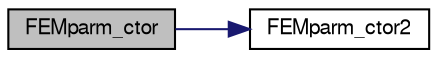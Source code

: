 digraph "FEMparm_ctor"
{
  edge [fontname="FreeSans",fontsize="10",labelfontname="FreeSans",labelfontsize="10"];
  node [fontname="FreeSans",fontsize="10",shape=record];
  rankdir="LR";
  Node1 [label="FEMparm_ctor",height=0.2,width=0.4,color="black", fillcolor="grey75", style="filled" fontcolor="black"];
  Node1 -> Node2 [color="midnightblue",fontsize="10",style="solid",fontname="FreeSans"];
  Node2 [label="FEMparm_ctor2",height=0.2,width=0.4,color="black", fillcolor="white", style="filled",URL="$group___f_e_mparm.html#gaf9ef3194c104776069cb867d241e69a4",tooltip="FORTRAN stub to construct FEMparm."];
}

